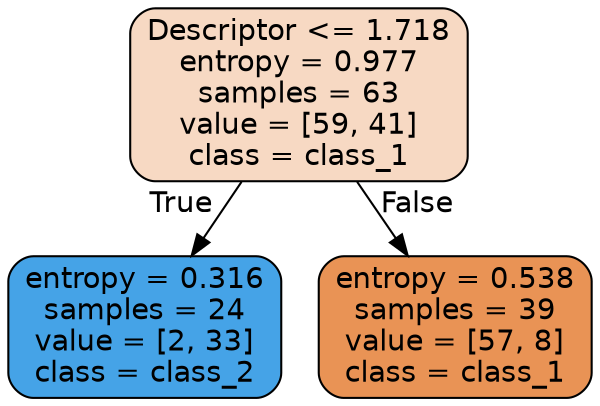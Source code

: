 digraph Tree {
node [shape=box, style="filled, rounded", color="black", fontname="helvetica"] ;
edge [fontname="helvetica"] ;
0 [label="Descriptor <= 1.718\nentropy = 0.977\nsamples = 63\nvalue = [59, 41]\nclass = class_1", fillcolor="#f7d9c3"] ;
1 [label="entropy = 0.316\nsamples = 24\nvalue = [2, 33]\nclass = class_2", fillcolor="#45a3e7"] ;
0 -> 1 [labeldistance=2.5, labelangle=45, headlabel="True"] ;
2 [label="entropy = 0.538\nsamples = 39\nvalue = [57, 8]\nclass = class_1", fillcolor="#e99355"] ;
0 -> 2 [labeldistance=2.5, labelangle=-45, headlabel="False"] ;
}